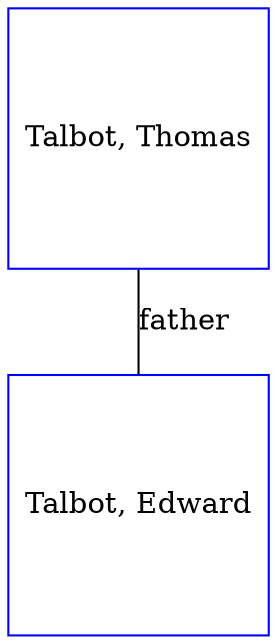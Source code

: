 digraph D {
    edge [dir=none];    node [shape=box];    "018091"   [label="Talbot, Edward", shape=box, regular=1, color="blue"] ;
"019138"   [label="Talbot, Thomas", shape=box, regular=1, color="blue"] ;
019138->018091 [label="father",arrowsize=0.0]; 
}